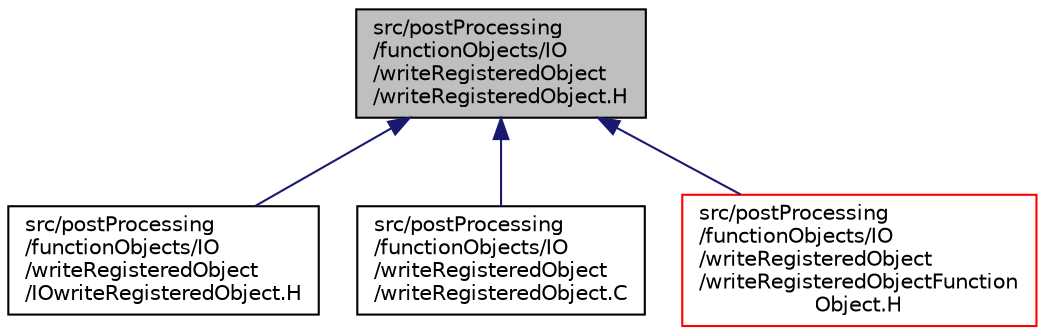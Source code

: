 digraph "src/postProcessing/functionObjects/IO/writeRegisteredObject/writeRegisteredObject.H"
{
  bgcolor="transparent";
  edge [fontname="Helvetica",fontsize="10",labelfontname="Helvetica",labelfontsize="10"];
  node [fontname="Helvetica",fontsize="10",shape=record];
  Node1 [label="src/postProcessing\l/functionObjects/IO\l/writeRegisteredObject\l/writeRegisteredObject.H",height=0.2,width=0.4,color="black", fillcolor="grey75", style="filled", fontcolor="black"];
  Node1 -> Node2 [dir="back",color="midnightblue",fontsize="10",style="solid",fontname="Helvetica"];
  Node2 [label="src/postProcessing\l/functionObjects/IO\l/writeRegisteredObject\l/IOwriteRegisteredObject.H",height=0.2,width=0.4,color="black",URL="$a09265.html"];
  Node1 -> Node3 [dir="back",color="midnightblue",fontsize="10",style="solid",fontname="Helvetica"];
  Node3 [label="src/postProcessing\l/functionObjects/IO\l/writeRegisteredObject\l/writeRegisteredObject.C",height=0.2,width=0.4,color="black",URL="$a09266.html"];
  Node1 -> Node4 [dir="back",color="midnightblue",fontsize="10",style="solid",fontname="Helvetica"];
  Node4 [label="src/postProcessing\l/functionObjects/IO\l/writeRegisteredObject\l/writeRegisteredObjectFunction\lObject.H",height=0.2,width=0.4,color="red",URL="$a09269.html"];
}
